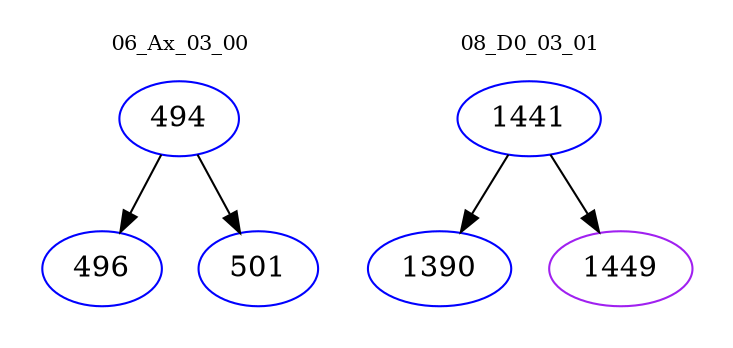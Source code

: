 digraph{
subgraph cluster_0 {
color = white
label = "06_Ax_03_00";
fontsize=10;
T0_494 [label="494", color="blue"]
T0_494 -> T0_496 [color="black"]
T0_496 [label="496", color="blue"]
T0_494 -> T0_501 [color="black"]
T0_501 [label="501", color="blue"]
}
subgraph cluster_1 {
color = white
label = "08_D0_03_01";
fontsize=10;
T1_1441 [label="1441", color="blue"]
T1_1441 -> T1_1390 [color="black"]
T1_1390 [label="1390", color="blue"]
T1_1441 -> T1_1449 [color="black"]
T1_1449 [label="1449", color="purple"]
}
}
